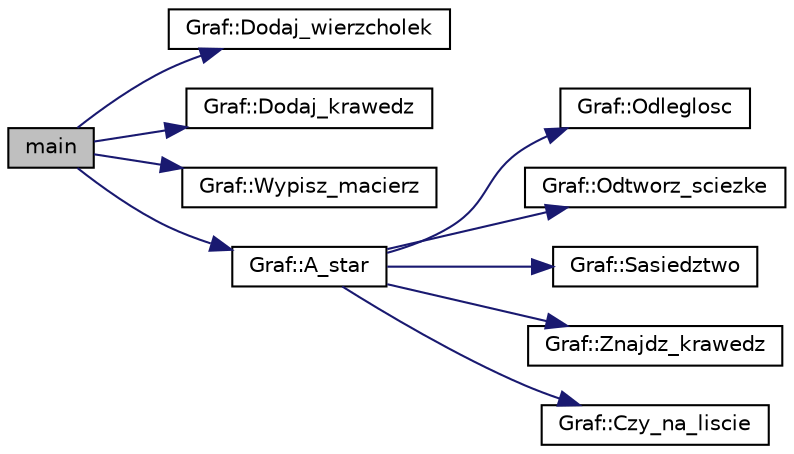 digraph G
{
  edge [fontname="Helvetica",fontsize="10",labelfontname="Helvetica",labelfontsize="10"];
  node [fontname="Helvetica",fontsize="10",shape=record];
  rankdir="LR";
  Node1 [label="main",height=0.2,width=0.4,color="black", fillcolor="grey75", style="filled" fontcolor="black"];
  Node1 -> Node2 [color="midnightblue",fontsize="10",style="solid",fontname="Helvetica"];
  Node2 [label="Graf::Dodaj_wierzcholek",height=0.2,width=0.4,color="black", fillcolor="white", style="filled",URL="$class_graf.html#a2e9f4052ea562478c80b43d786c9068a",tooltip="Dodaje wierzchołek."];
  Node1 -> Node3 [color="midnightblue",fontsize="10",style="solid",fontname="Helvetica"];
  Node3 [label="Graf::Dodaj_krawedz",height=0.2,width=0.4,color="black", fillcolor="white", style="filled",URL="$class_graf.html#ae12b5623e92fa86ff51d51db1804e793",tooltip="Dodaje krawędź."];
  Node1 -> Node4 [color="midnightblue",fontsize="10",style="solid",fontname="Helvetica"];
  Node4 [label="Graf::Wypisz_macierz",height=0.2,width=0.4,color="black", fillcolor="white", style="filled",URL="$class_graf.html#a284d7f2e4bab1832220ce41fdef5d024",tooltip="Wypisuje macierz sąsiedztwa."];
  Node1 -> Node5 [color="midnightblue",fontsize="10",style="solid",fontname="Helvetica"];
  Node5 [label="Graf::A_star",height=0.2,width=0.4,color="black", fillcolor="white", style="filled",URL="$class_graf.html#a6c44918b1313dc1757fc01c18dde3b80",tooltip="Realizuje algorytm A*."];
  Node5 -> Node6 [color="midnightblue",fontsize="10",style="solid",fontname="Helvetica"];
  Node6 [label="Graf::Odleglosc",height=0.2,width=0.4,color="black", fillcolor="white", style="filled",URL="$class_graf.html#a497d04cd3e5fe9d6b1d98f13ef64d989",tooltip="Liczy odległość między wierzchołkami."];
  Node5 -> Node7 [color="midnightblue",fontsize="10",style="solid",fontname="Helvetica"];
  Node7 [label="Graf::Odtworz_sciezke",height=0.2,width=0.4,color="black", fillcolor="white", style="filled",URL="$class_graf.html#aa4c11c9a82e3b4a786f5327cc6d17d80",tooltip="Odtwarza ścieżkę algorytmu A*."];
  Node5 -> Node8 [color="midnightblue",fontsize="10",style="solid",fontname="Helvetica"];
  Node8 [label="Graf::Sasiedztwo",height=0.2,width=0.4,color="black", fillcolor="white", style="filled",URL="$class_graf.html#a046d281f1698f8072bf60e4da71bc675",tooltip="Sprawdza sąsiedztwo wierzchołka."];
  Node5 -> Node9 [color="midnightblue",fontsize="10",style="solid",fontname="Helvetica"];
  Node9 [label="Graf::Znajdz_krawedz",height=0.2,width=0.4,color="black", fillcolor="white", style="filled",URL="$class_graf.html#aa15a3c01cfdf981650654ebaed04e4e1",tooltip="Wyszukuje krawędź."];
  Node5 -> Node10 [color="midnightblue",fontsize="10",style="solid",fontname="Helvetica"];
  Node10 [label="Graf::Czy_na_liscie",height=0.2,width=0.4,color="black", fillcolor="white", style="filled",URL="$class_graf.html#a849aea670db767445a6c98eefa5ee43e",tooltip="Sprawdza zawartość wektora."];
}
